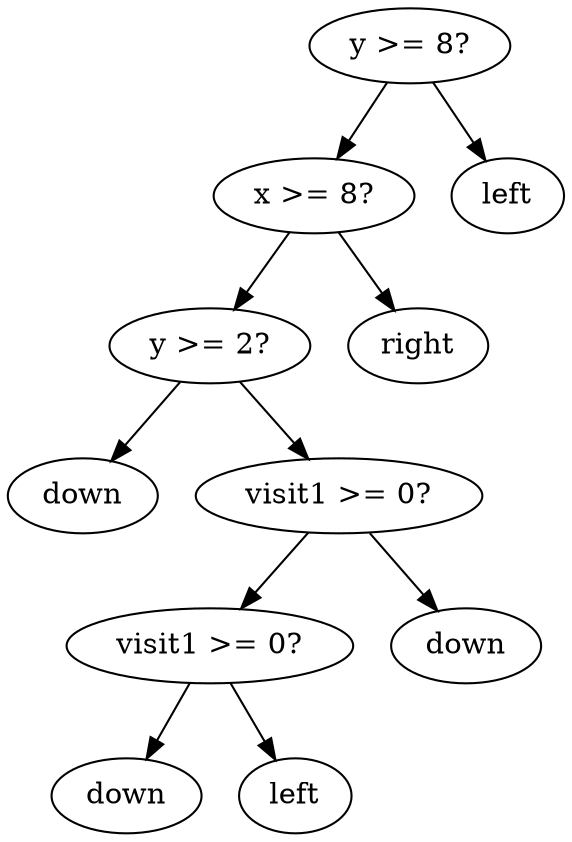 digraph tree {
    "0x0" [label="y >= 8?"];
    "0x1" [label="x >= 8?"];
    "0x2" [label="y >= 2?"];
    "0x3" [label="down"];
    "0x4" [label="visit1 >= 0?"];
    "0x5" [label="visit1 >= 0?"];
    "0x6" [label="down"];
    "0x7" [label="left"];
    "0x8" [label="down"];
    "0x9" [label="right"];
    "0xa" [label="left"];
    "0x0" -> "0x1";
    "0x0" -> "0xa";
    "0x1" -> "0x2";
    "0x1" -> "0x9";
    "0x2" -> "0x3";
    "0x2" -> "0x4";
    "0x4" -> "0x5";
    "0x4" -> "0x8";
    "0x5" -> "0x6";
    "0x5" -> "0x7";
}
